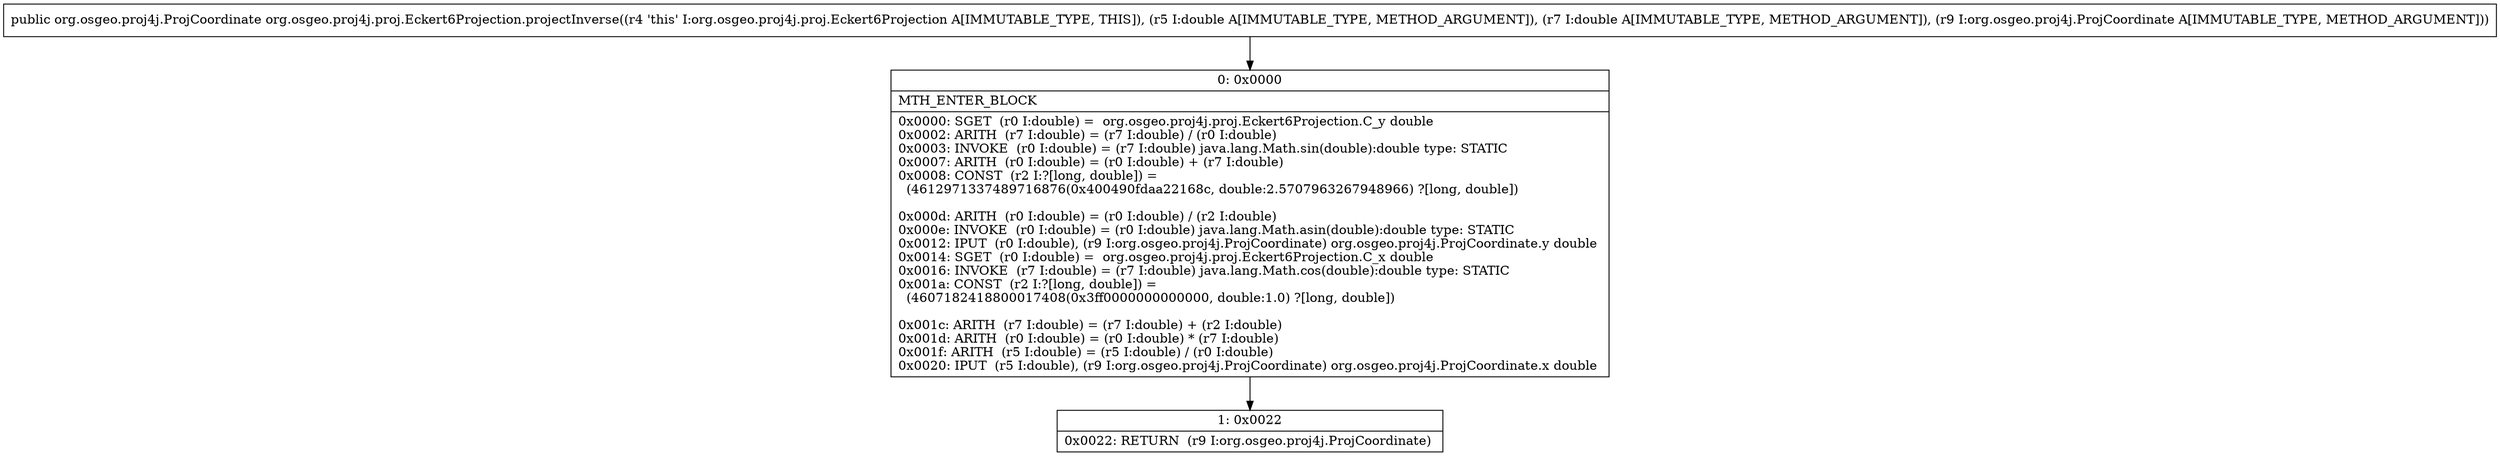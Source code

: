 digraph "CFG fororg.osgeo.proj4j.proj.Eckert6Projection.projectInverse(DDLorg\/osgeo\/proj4j\/ProjCoordinate;)Lorg\/osgeo\/proj4j\/ProjCoordinate;" {
Node_0 [shape=record,label="{0\:\ 0x0000|MTH_ENTER_BLOCK\l|0x0000: SGET  (r0 I:double) =  org.osgeo.proj4j.proj.Eckert6Projection.C_y double \l0x0002: ARITH  (r7 I:double) = (r7 I:double) \/ (r0 I:double) \l0x0003: INVOKE  (r0 I:double) = (r7 I:double) java.lang.Math.sin(double):double type: STATIC \l0x0007: ARITH  (r0 I:double) = (r0 I:double) + (r7 I:double) \l0x0008: CONST  (r2 I:?[long, double]) = \l  (4612971337489716876(0x400490fdaa22168c, double:2.5707963267948966) ?[long, double])\l \l0x000d: ARITH  (r0 I:double) = (r0 I:double) \/ (r2 I:double) \l0x000e: INVOKE  (r0 I:double) = (r0 I:double) java.lang.Math.asin(double):double type: STATIC \l0x0012: IPUT  (r0 I:double), (r9 I:org.osgeo.proj4j.ProjCoordinate) org.osgeo.proj4j.ProjCoordinate.y double \l0x0014: SGET  (r0 I:double) =  org.osgeo.proj4j.proj.Eckert6Projection.C_x double \l0x0016: INVOKE  (r7 I:double) = (r7 I:double) java.lang.Math.cos(double):double type: STATIC \l0x001a: CONST  (r2 I:?[long, double]) = \l  (4607182418800017408(0x3ff0000000000000, double:1.0) ?[long, double])\l \l0x001c: ARITH  (r7 I:double) = (r7 I:double) + (r2 I:double) \l0x001d: ARITH  (r0 I:double) = (r0 I:double) * (r7 I:double) \l0x001f: ARITH  (r5 I:double) = (r5 I:double) \/ (r0 I:double) \l0x0020: IPUT  (r5 I:double), (r9 I:org.osgeo.proj4j.ProjCoordinate) org.osgeo.proj4j.ProjCoordinate.x double \l}"];
Node_1 [shape=record,label="{1\:\ 0x0022|0x0022: RETURN  (r9 I:org.osgeo.proj4j.ProjCoordinate) \l}"];
MethodNode[shape=record,label="{public org.osgeo.proj4j.ProjCoordinate org.osgeo.proj4j.proj.Eckert6Projection.projectInverse((r4 'this' I:org.osgeo.proj4j.proj.Eckert6Projection A[IMMUTABLE_TYPE, THIS]), (r5 I:double A[IMMUTABLE_TYPE, METHOD_ARGUMENT]), (r7 I:double A[IMMUTABLE_TYPE, METHOD_ARGUMENT]), (r9 I:org.osgeo.proj4j.ProjCoordinate A[IMMUTABLE_TYPE, METHOD_ARGUMENT])) }"];
MethodNode -> Node_0;
Node_0 -> Node_1;
}


